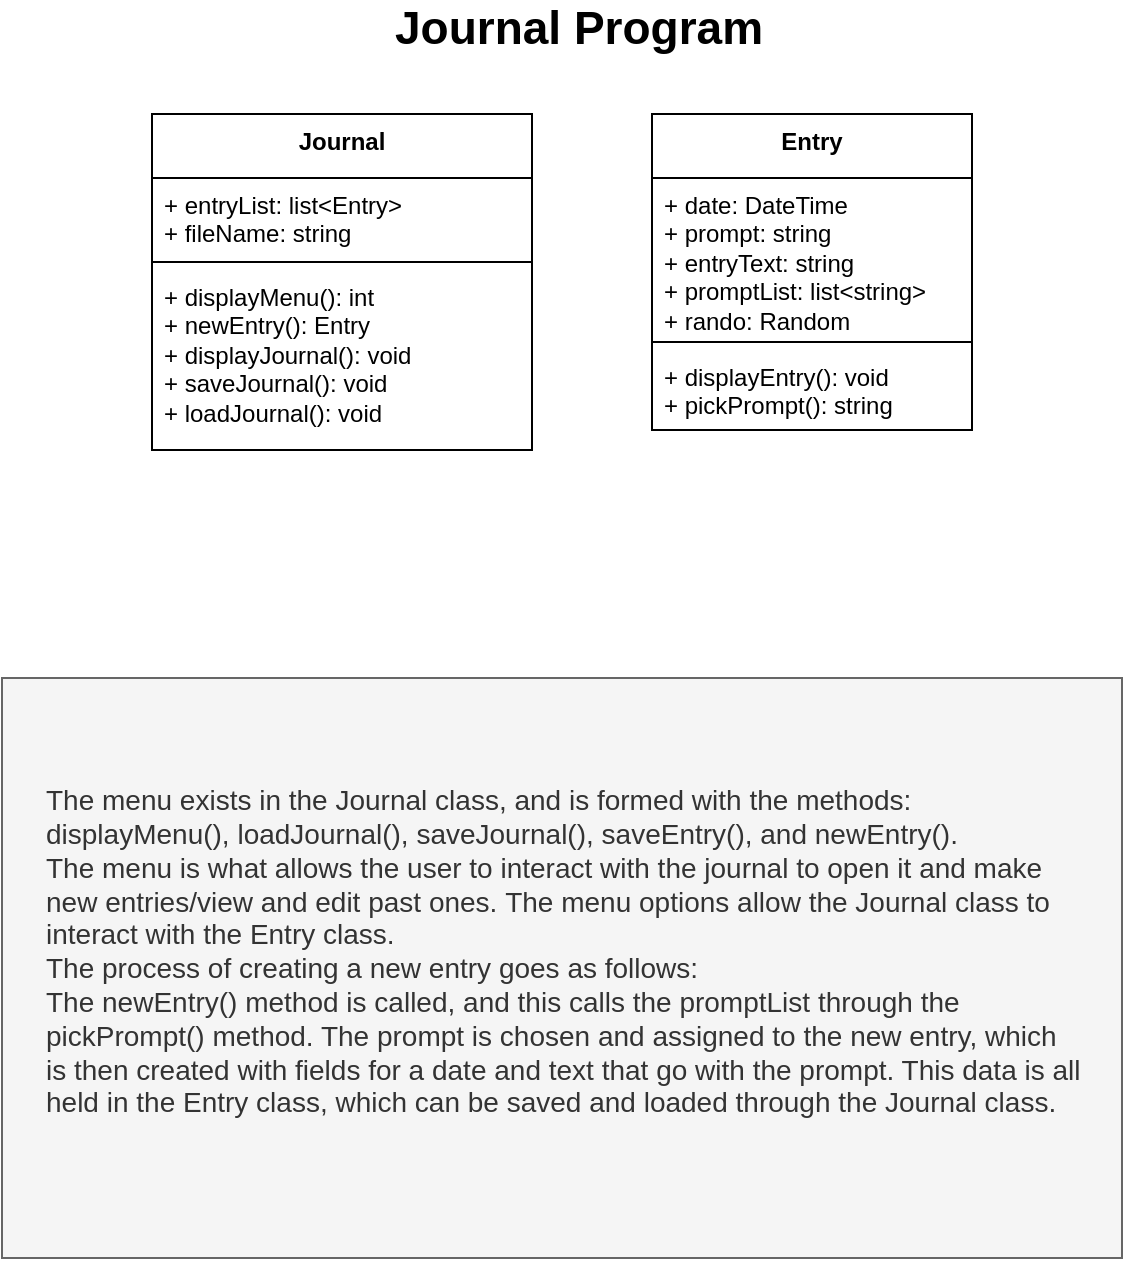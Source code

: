 <mxfile version="24.4.0" type="device">
  <diagram name="Page-1" id="gBM_WZmU6EJhyiVJDZm3">
    <mxGraphModel dx="578" dy="716" grid="1" gridSize="10" guides="1" tooltips="1" connect="1" arrows="1" fold="1" page="1" pageScale="1" pageWidth="850" pageHeight="1100" math="0" shadow="0">
      <root>
        <mxCell id="0" />
        <mxCell id="1" parent="0" />
        <mxCell id="c5FgK4psDsWsgZuI2ikq-3" value="&lt;font style=&quot;font-size: 23px;&quot;&gt;Journal Program&lt;/font&gt;" style="text;align=center;fontStyle=1;verticalAlign=middle;spacingLeft=3;spacingRight=3;strokeColor=none;rotatable=0;points=[[0,0.5],[1,0.5]];portConstraint=eastwest;html=1;" parent="1" vertex="1">
          <mxGeometry x="180" y="60" width="505" height="10" as="geometry" />
        </mxCell>
        <mxCell id="c5FgK4psDsWsgZuI2ikq-4" value="Entry" style="swimlane;fontStyle=1;align=center;verticalAlign=top;childLayout=stackLayout;horizontal=1;startSize=32;horizontalStack=0;resizeParent=1;resizeParentMax=0;resizeLast=0;collapsible=1;marginBottom=0;whiteSpace=wrap;html=1;" parent="1" vertex="1">
          <mxGeometry x="470" y="108" width="160" height="158" as="geometry">
            <mxRectangle x="120" y="110" width="80" height="30" as="alternateBounds" />
          </mxGeometry>
        </mxCell>
        <mxCell id="c5FgK4psDsWsgZuI2ikq-5" value="&lt;div&gt;+ date: DateTime&lt;/div&gt;&lt;div&gt;+ prompt: string&lt;/div&gt;&lt;div&gt;+ entryText: string&lt;/div&gt;&lt;div&gt;&lt;div&gt;+ promptList: list&amp;lt;string&amp;gt;&lt;/div&gt;&lt;/div&gt;&lt;div&gt;+ rando: Random&lt;/div&gt;&lt;div&gt;&lt;br&gt;&lt;/div&gt;&lt;div&gt;&lt;br&gt;&lt;/div&gt;" style="text;strokeColor=none;fillColor=none;align=left;verticalAlign=top;spacingLeft=4;spacingRight=4;overflow=hidden;rotatable=0;points=[[0,0.5],[1,0.5]];portConstraint=eastwest;whiteSpace=wrap;html=1;" parent="c5FgK4psDsWsgZuI2ikq-4" vertex="1">
          <mxGeometry y="32" width="160" height="78" as="geometry" />
        </mxCell>
        <mxCell id="c5FgK4psDsWsgZuI2ikq-6" value="" style="line;strokeWidth=1;fillColor=none;align=left;verticalAlign=middle;spacingTop=-1;spacingLeft=3;spacingRight=3;rotatable=0;labelPosition=right;points=[];portConstraint=eastwest;strokeColor=inherit;" parent="c5FgK4psDsWsgZuI2ikq-4" vertex="1">
          <mxGeometry y="110" width="160" height="8" as="geometry" />
        </mxCell>
        <mxCell id="c5FgK4psDsWsgZuI2ikq-7" value="+ displayEntry(): void&lt;div&gt;&lt;div&gt;+ pickPrompt(): string&lt;/div&gt;&lt;/div&gt;" style="text;strokeColor=none;fillColor=none;align=left;verticalAlign=top;spacingLeft=4;spacingRight=4;overflow=hidden;rotatable=0;points=[[0,0.5],[1,0.5]];portConstraint=eastwest;whiteSpace=wrap;html=1;" parent="c5FgK4psDsWsgZuI2ikq-4" vertex="1">
          <mxGeometry y="118" width="160" height="40" as="geometry" />
        </mxCell>
        <mxCell id="c5FgK4psDsWsgZuI2ikq-17" style="edgeStyle=orthogonalEdgeStyle;rounded=0;orthogonalLoop=1;jettySize=auto;html=1;exitX=1;exitY=0.5;exitDx=0;exitDy=0;" parent="c5FgK4psDsWsgZuI2ikq-4" source="c5FgK4psDsWsgZuI2ikq-5" target="c5FgK4psDsWsgZuI2ikq-5" edge="1">
          <mxGeometry relative="1" as="geometry" />
        </mxCell>
        <mxCell id="c5FgK4psDsWsgZuI2ikq-12" value="Journal" style="swimlane;fontStyle=1;align=center;verticalAlign=top;childLayout=stackLayout;horizontal=1;startSize=32;horizontalStack=0;resizeParent=1;resizeParentMax=0;resizeLast=0;collapsible=1;marginBottom=0;whiteSpace=wrap;html=1;" parent="1" vertex="1">
          <mxGeometry x="220" y="108" width="190" height="168" as="geometry" />
        </mxCell>
        <mxCell id="c5FgK4psDsWsgZuI2ikq-13" value="+ entryList: list&amp;lt;Entry&amp;gt;&lt;div&gt;&lt;span style=&quot;background-color: initial;&quot;&gt;+ fileName: string&lt;/span&gt;&lt;br&gt;&lt;/div&gt;" style="text;strokeColor=none;fillColor=none;align=left;verticalAlign=top;spacingLeft=4;spacingRight=4;overflow=hidden;rotatable=0;points=[[0,0.5],[1,0.5]];portConstraint=eastwest;whiteSpace=wrap;html=1;" parent="c5FgK4psDsWsgZuI2ikq-12" vertex="1">
          <mxGeometry y="32" width="190" height="38" as="geometry" />
        </mxCell>
        <mxCell id="c5FgK4psDsWsgZuI2ikq-14" value="" style="line;strokeWidth=1;fillColor=none;align=left;verticalAlign=middle;spacingTop=-1;spacingLeft=3;spacingRight=3;rotatable=0;labelPosition=right;points=[];portConstraint=eastwest;strokeColor=inherit;" parent="c5FgK4psDsWsgZuI2ikq-12" vertex="1">
          <mxGeometry y="70" width="190" height="8" as="geometry" />
        </mxCell>
        <mxCell id="c5FgK4psDsWsgZuI2ikq-15" value="&lt;div&gt;+ displayMenu(): int&lt;/div&gt;+ newEntry(): Entry&lt;div&gt;+ displayJournal(): void&lt;/div&gt;&lt;div&gt;&lt;span style=&quot;background-color: initial;&quot;&gt;+ saveJournal(): void&lt;/span&gt;&lt;/div&gt;&lt;div&gt;&lt;span style=&quot;background-color: initial;&quot;&gt;+ loadJournal(): void&lt;/span&gt;&lt;/div&gt;" style="text;strokeColor=none;fillColor=none;align=left;verticalAlign=top;spacingLeft=4;spacingRight=4;overflow=hidden;rotatable=0;points=[[0,0.5],[1,0.5]];portConstraint=eastwest;whiteSpace=wrap;html=1;" parent="c5FgK4psDsWsgZuI2ikq-12" vertex="1">
          <mxGeometry y="78" width="190" height="90" as="geometry" />
        </mxCell>
        <mxCell id="c5FgK4psDsWsgZuI2ikq-18" value="&lt;font style=&quot;font-size: 14px;&quot;&gt;The menu exists in the Journal class, and is formed with the methods: displayMenu(), loadJournal(), saveJournal(), saveEntry(), and newEntry().&lt;/font&gt;&lt;div&gt;&lt;font style=&quot;font-size: 14px;&quot;&gt;The menu is what allows the user to interact with the journal to open it and make new entries/view and edit past ones.&amp;nbsp;&lt;/font&gt;&lt;span style=&quot;font-size: 14px; background-color: initial;&quot;&gt;The menu options allow the Journal class to interact with the Entry class.&lt;/span&gt;&lt;/div&gt;&lt;div&gt;&lt;span style=&quot;font-size: 14px; background-color: initial;&quot;&gt;The process of creating a new entry goes as follows:&lt;/span&gt;&lt;/div&gt;&lt;div&gt;&lt;span style=&quot;font-size: 14px;&quot;&gt;The newEntry() method is called, and this calls the promptList through the pickPrompt() method. The prompt is chosen and assigned to the new entry, which is then created with fields for a date and text that go with the prompt. This data is all held in the Entry class, which can be saved and loaded through the Journal class.&lt;/span&gt;&lt;/div&gt;&lt;div&gt;&lt;font style=&quot;font-size: 14px;&quot;&gt;&lt;br&gt;&lt;/font&gt;&lt;/div&gt;" style="text;align=left;html=1;verticalAlign=middle;rounded=0;strokeWidth=1;strokeColor=#666666;fillColor=#f5f5f5;fontColor=#333333;whiteSpace=wrap;spacingLeft=20;spacingRight=20;" parent="1" vertex="1">
          <mxGeometry x="145" y="390" width="560" height="290" as="geometry" />
        </mxCell>
      </root>
    </mxGraphModel>
  </diagram>
</mxfile>
